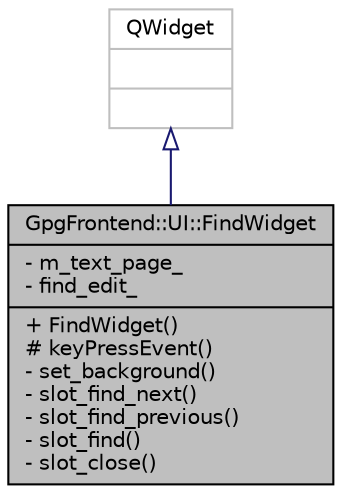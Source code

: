 digraph "GpgFrontend::UI::FindWidget"
{
 // INTERACTIVE_SVG=YES
 // LATEX_PDF_SIZE
  edge [fontname="Helvetica",fontsize="10",labelfontname="Helvetica",labelfontsize="10"];
  node [fontname="Helvetica",fontsize="10",shape=record];
  Node1 [label="{GpgFrontend::UI::FindWidget\n|- m_text_page_\l- find_edit_\l|+ FindWidget()\l# keyPressEvent()\l- set_background()\l- slot_find_next()\l- slot_find_previous()\l- slot_find()\l- slot_close()\l}",height=0.2,width=0.4,color="black", fillcolor="grey75", style="filled", fontcolor="black",tooltip="Class for handling the find widget shown at buttom of a textedit-page."];
  Node2 -> Node1 [dir="back",color="midnightblue",fontsize="10",style="solid",arrowtail="onormal",fontname="Helvetica"];
  Node2 [label="{QWidget\n||}",height=0.2,width=0.4,color="grey75", fillcolor="white", style="filled",tooltip=" "];
}
